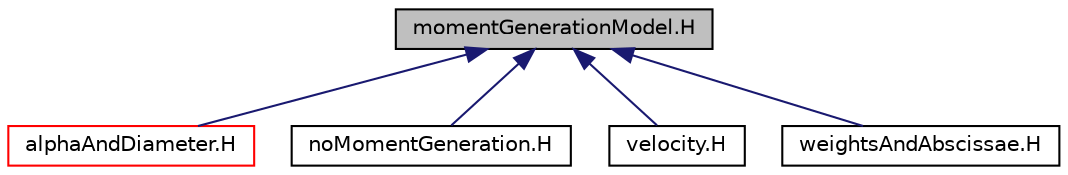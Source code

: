 digraph "momentGenerationModel.H"
{
  bgcolor="transparent";
  edge [fontname="Helvetica",fontsize="10",labelfontname="Helvetica",labelfontsize="10"];
  node [fontname="Helvetica",fontsize="10",shape=record];
  Node11 [label="momentGenerationModel.H",height=0.2,width=0.4,color="black", fillcolor="grey75", style="filled", fontcolor="black"];
  Node11 -> Node12 [dir="back",color="midnightblue",fontsize="10",style="solid",fontname="Helvetica"];
  Node12 [label="alphaAndDiameter.H",height=0.2,width=0.4,color="red",URL="$a01763.html"];
  Node11 -> Node14 [dir="back",color="midnightblue",fontsize="10",style="solid",fontname="Helvetica"];
  Node14 [label="noMomentGeneration.H",height=0.2,width=0.4,color="black",URL="$a01784.html"];
  Node11 -> Node15 [dir="back",color="midnightblue",fontsize="10",style="solid",fontname="Helvetica"];
  Node15 [label="velocity.H",height=0.2,width=0.4,color="black",URL="$a01790.html"];
  Node11 -> Node16 [dir="back",color="midnightblue",fontsize="10",style="solid",fontname="Helvetica"];
  Node16 [label="weightsAndAbscissae.H",height=0.2,width=0.4,color="black",URL="$a01796.html"];
}
